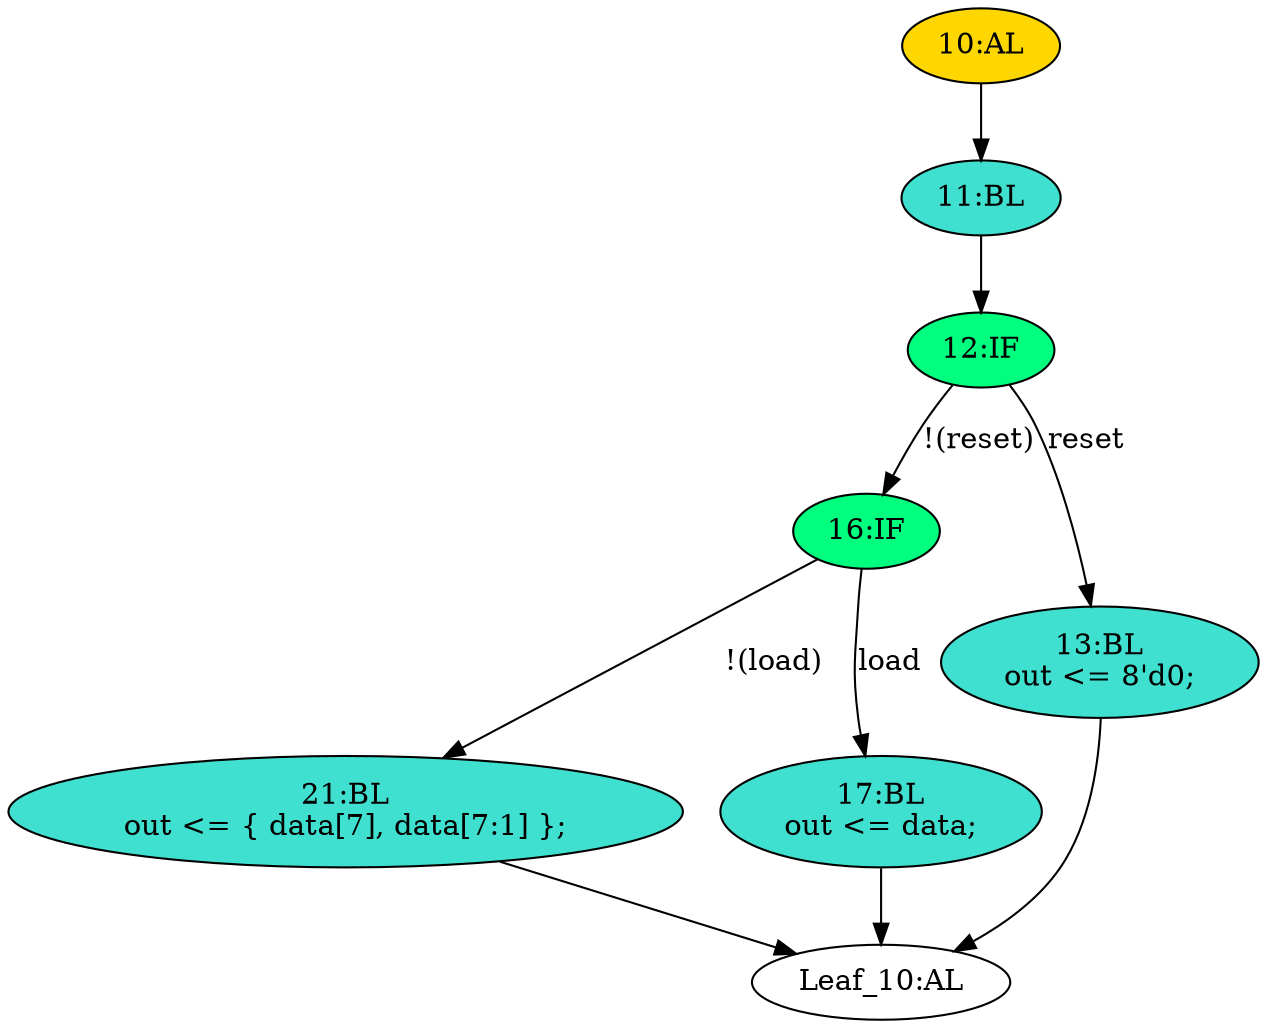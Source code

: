 strict digraph "compose( ,  )" {
	node [label="\N"];
	"10:AL"	[ast="<pyverilog.vparser.ast.Always object at 0x7fe8bbbe34d0>",
		clk_sens=True,
		fillcolor=gold,
		label="10:AL",
		sens="['clk']",
		statements="[]",
		style=filled,
		typ=Always,
		use_var="['reset', 'load', 'data']"];
	"11:BL"	[ast="<pyverilog.vparser.ast.Block object at 0x7fe8bbbe3e10>",
		fillcolor=turquoise,
		label="11:BL",
		statements="[]",
		style=filled,
		typ=Block];
	"10:AL" -> "11:BL"	[cond="[]",
		lineno=None];
	"21:BL"	[ast="<pyverilog.vparser.ast.Block object at 0x7fe8bbbfd4d0>",
		fillcolor=turquoise,
		label="21:BL
out <= { data[7], data[7:1] };",
		statements="[<pyverilog.vparser.ast.NonblockingSubstitution object at 0x7fe8bbbe6550>]",
		style=filled,
		typ=Block];
	"Leaf_10:AL"	[def_var="['out']",
		label="Leaf_10:AL"];
	"21:BL" -> "Leaf_10:AL"	[cond="[]",
		lineno=None];
	"12:IF"	[ast="<pyverilog.vparser.ast.IfStatement object at 0x7fe8bbb8ebd0>",
		fillcolor=springgreen,
		label="12:IF",
		statements="[]",
		style=filled,
		typ=IfStatement];
	"16:IF"	[ast="<pyverilog.vparser.ast.IfStatement object at 0x7fe8bbbfd610>",
		fillcolor=springgreen,
		label="16:IF",
		statements="[]",
		style=filled,
		typ=IfStatement];
	"12:IF" -> "16:IF"	[cond="['reset']",
		label="!(reset)",
		lineno=12];
	"13:BL"	[ast="<pyverilog.vparser.ast.Block object at 0x7fe8bbbe3210>",
		fillcolor=turquoise,
		label="13:BL
out <= 8'd0;",
		statements="[<pyverilog.vparser.ast.NonblockingSubstitution object at 0x7fe8bbb8e550>]",
		style=filled,
		typ=Block];
	"12:IF" -> "13:BL"	[cond="['reset']",
		label=reset,
		lineno=12];
	"16:IF" -> "21:BL"	[cond="['load']",
		label="!(load)",
		lineno=16];
	"17:BL"	[ast="<pyverilog.vparser.ast.Block object at 0x7fe8bbbf1050>",
		fillcolor=turquoise,
		label="17:BL
out <= data;",
		statements="[<pyverilog.vparser.ast.NonblockingSubstitution object at 0x7fe8bbbfd6d0>]",
		style=filled,
		typ=Block];
	"16:IF" -> "17:BL"	[cond="['load']",
		label=load,
		lineno=16];
	"17:BL" -> "Leaf_10:AL"	[cond="[]",
		lineno=None];
	"11:BL" -> "12:IF"	[cond="[]",
		lineno=None];
	"13:BL" -> "Leaf_10:AL"	[cond="[]",
		lineno=None];
}
